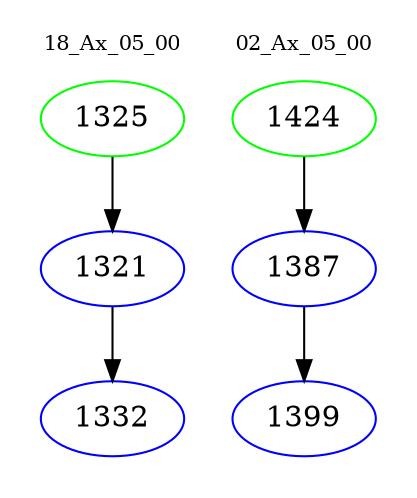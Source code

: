 digraph{
subgraph cluster_0 {
color = white
label = "18_Ax_05_00";
fontsize=10;
T0_1325 [label="1325", color="green"]
T0_1325 -> T0_1321 [color="black"]
T0_1321 [label="1321", color="blue"]
T0_1321 -> T0_1332 [color="black"]
T0_1332 [label="1332", color="blue"]
}
subgraph cluster_1 {
color = white
label = "02_Ax_05_00";
fontsize=10;
T1_1424 [label="1424", color="green"]
T1_1424 -> T1_1387 [color="black"]
T1_1387 [label="1387", color="blue"]
T1_1387 -> T1_1399 [color="black"]
T1_1399 [label="1399", color="blue"]
}
}
